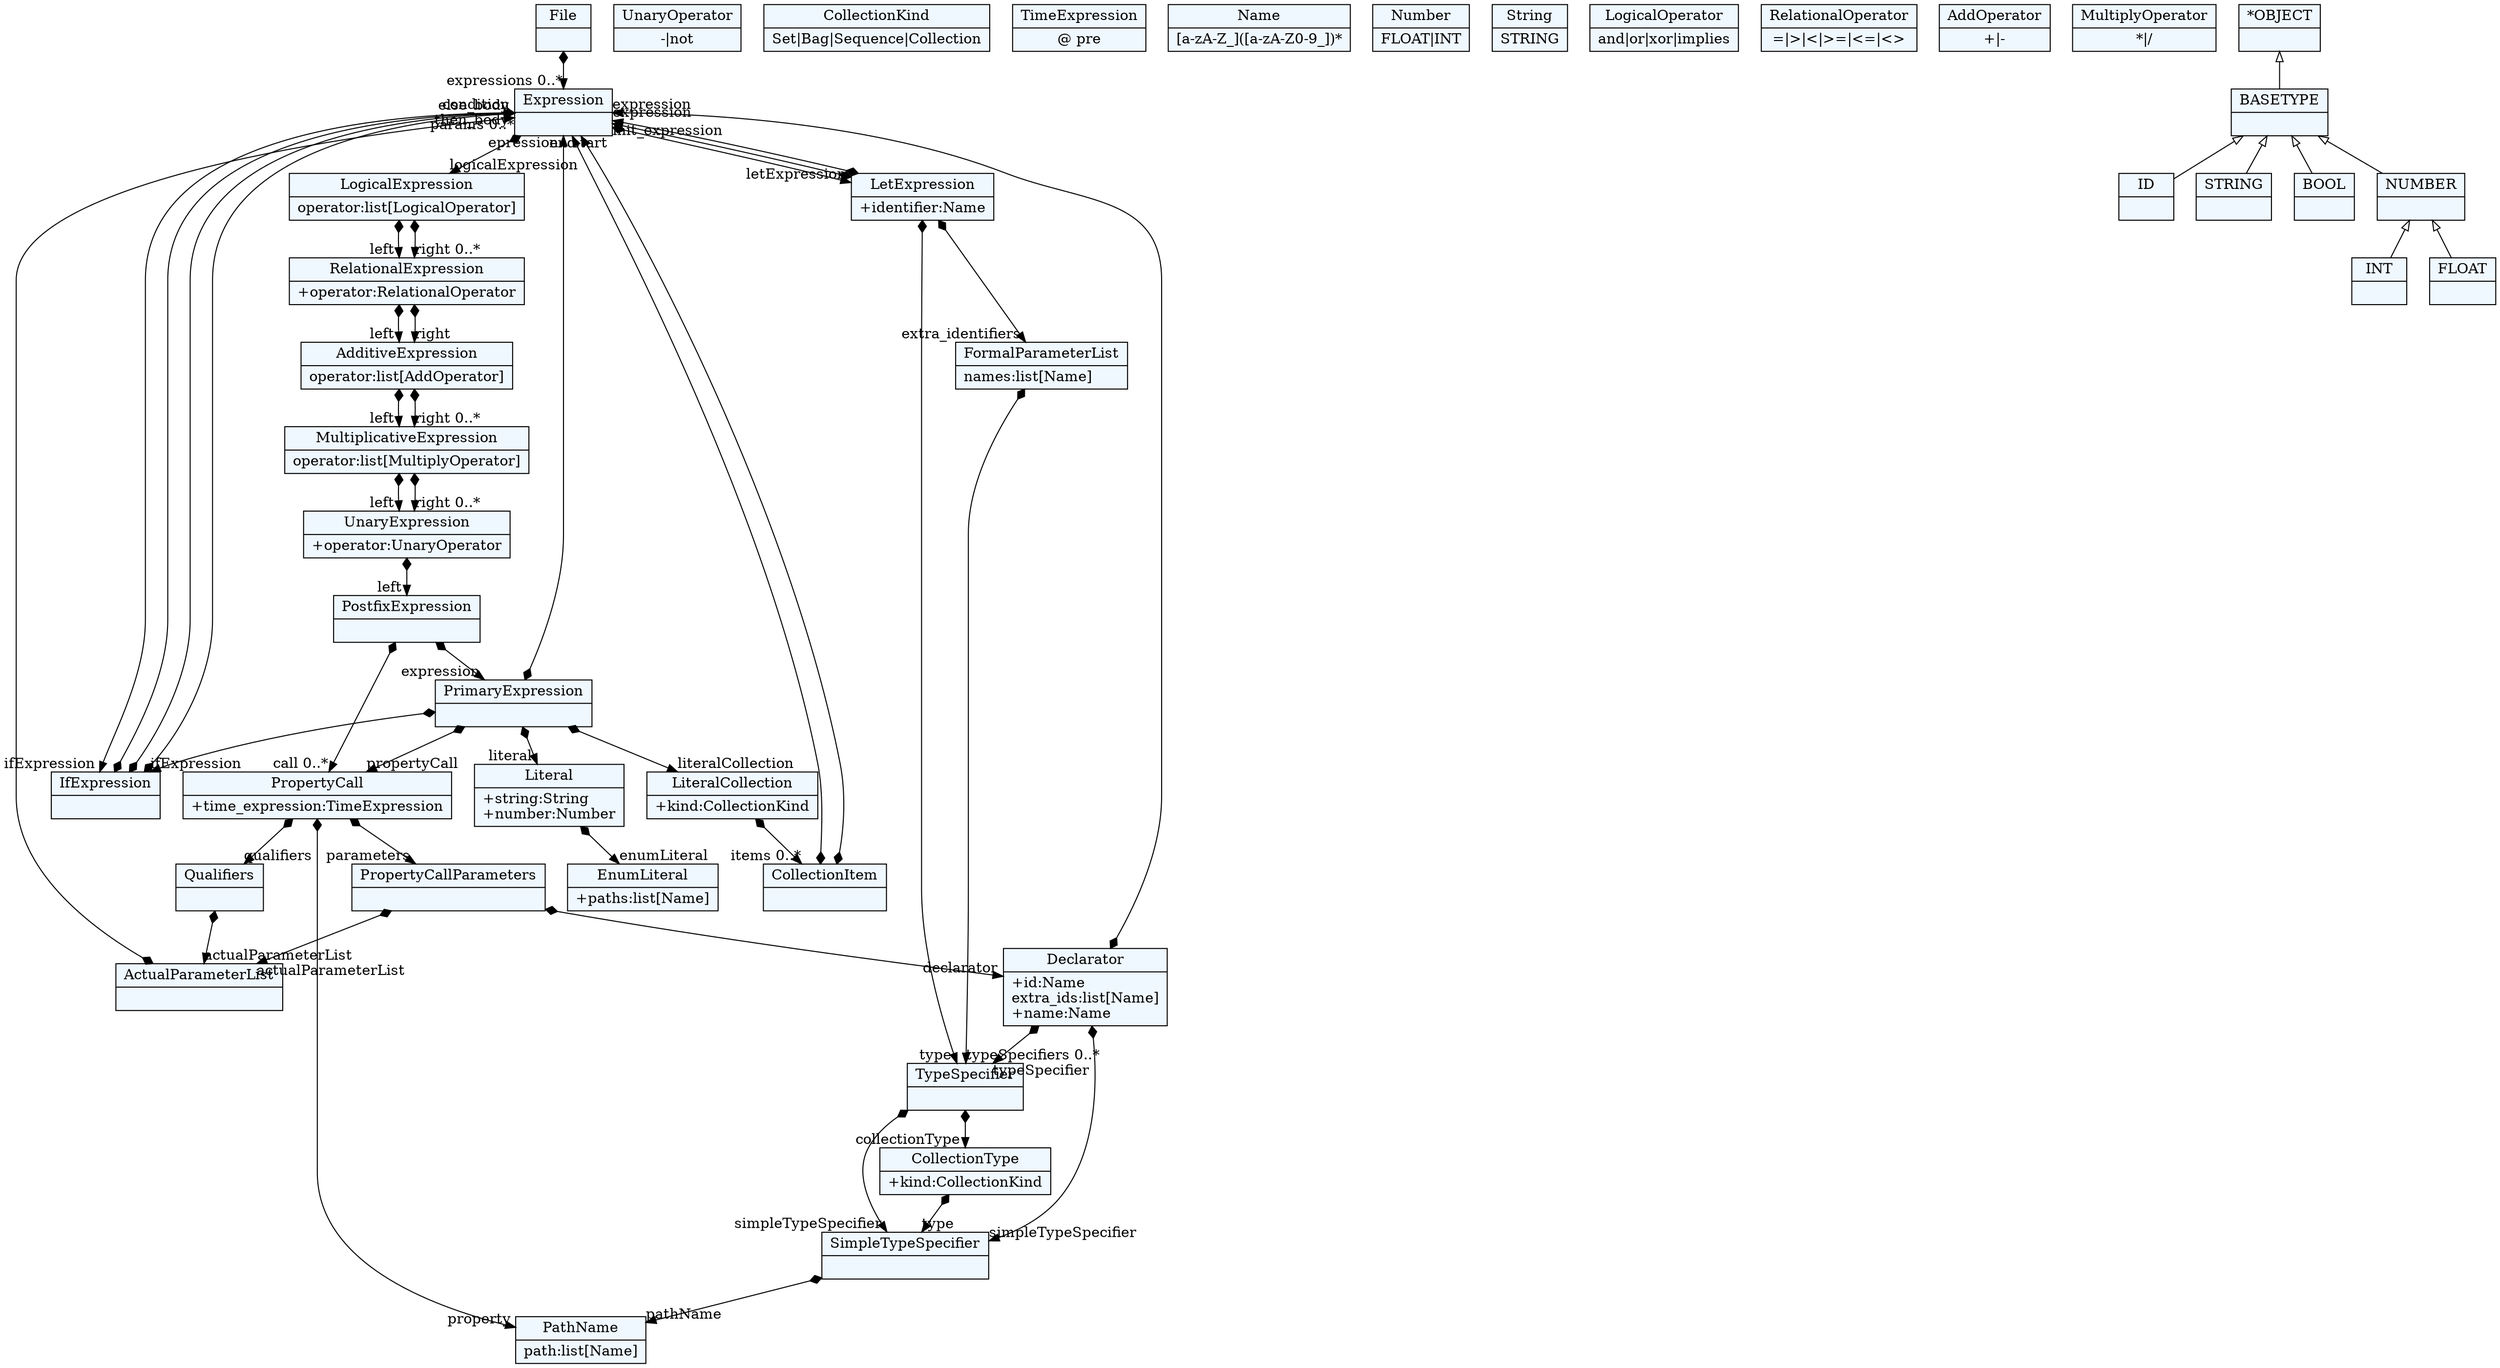 
    digraph xtext {
    fontname = "Bitstream Vera Sans"
    fontsize = 8
    node[
        shape=record,
        style=filled,
        fillcolor=aliceblue
    ]
    nodesep = 0.3
    edge[dir=black,arrowtail=empty]


48098112 -> 48134976[arrowtail=diamond, dir=both, headlabel="expressions 0..*"]
48098112[ label="{File|}"]

48134976 -> 50552880[arrowtail=diamond, dir=both, headlabel="ifExpression "]
48134976 -> 50553352[arrowtail=diamond, dir=both, headlabel="letExpression "]
48134976 -> 50554768[arrowtail=diamond, dir=both, headlabel="logicalExpression "]
48134976[ label="{Expression|}"]

50553352 -> 50740504[arrowtail=diamond, dir=both, headlabel="extra_identifiers "]
50553352 -> 50586120[arrowtail=diamond, dir=both, headlabel="type "]
50553352 -> 48134976[arrowtail=diamond, dir=both, headlabel="init_expression "]
50553352 -> 48134976[arrowtail=diamond, dir=both, headlabel="expression "]
50553352[ label="{LetExpression|+identifier:Name\l}"]

50552880 -> 48134976[arrowtail=diamond, dir=both, headlabel="condition "]
50552880 -> 48134976[arrowtail=diamond, dir=both, headlabel="then_body "]
50552880 -> 48134976[arrowtail=diamond, dir=both, headlabel="else_body "]
50552880[ label="{IfExpression|}"]

50554768 -> 50556184[arrowtail=diamond, dir=both, headlabel="left "]
50554768 -> 50556184[arrowtail=diamond, dir=both, headlabel="right 0..*"]
50554768[ label="{LogicalExpression|operator:list[LogicalOperator]\l}"]

50556184 -> 50586592[arrowtail=diamond, dir=both, headlabel="left "]
50556184 -> 50586592[arrowtail=diamond, dir=both, headlabel="right "]
50556184[ label="{RelationalExpression|+operator:RelationalOperator\l}"]

50586592 -> 50588008[arrowtail=diamond, dir=both, headlabel="left "]
50586592 -> 50588008[arrowtail=diamond, dir=both, headlabel="right 0..*"]
50586592[ label="{AdditiveExpression|operator:list[AddOperator]\l}"]

50588008 -> 50589744[arrowtail=diamond, dir=both, headlabel="left "]
50588008 -> 50589744[arrowtail=diamond, dir=both, headlabel="right 0..*"]
50588008[ label="{MultiplicativeExpression|operator:list[MultiplyOperator]\l}"]

50589744 -> 50591160[arrowtail=diamond, dir=both, headlabel="left "]
50589744[ label="{UnaryExpression|+operator:UnaryOperator\l}"]

50591160 -> 50592576[arrowtail=diamond, dir=both, headlabel="expression "]
50591160 -> 50611640[arrowtail=diamond, dir=both, headlabel="call 0..*"]
50591160[ label="{PostfixExpression|}"]

50592576 -> 50612112[arrowtail=diamond, dir=both, headlabel="literalCollection "]
50592576 -> 50656224[arrowtail=diamond, dir=both, headlabel="literal "]
50592576 -> 50611640[arrowtail=diamond, dir=both, headlabel="propertyCall "]
50592576 -> 48134976[arrowtail=diamond, dir=both, headlabel="epression "]
50592576 -> 50552880[arrowtail=diamond, dir=both, headlabel="ifExpression "]
50592576[ label="{PrimaryExpression|}"]

50739088[ label="{UnaryOperator|-\|not}"]

50612112 -> 50555712[arrowtail=diamond, dir=both, headlabel="items 0..*"]
50612112[ label="{LiteralCollection|+kind:CollectionKind\l}"]

50720816[ label="{CollectionKind|Set\|Bag\|Sequence\|Collection}"]

50555712 -> 48134976[arrowtail=diamond, dir=both, headlabel="start "]
50555712 -> 48134976[arrowtail=diamond, dir=both, headlabel="end "]
50555712[ label="{CollectionItem|}"]

50611640 -> 50639368[arrowtail=diamond, dir=both, headlabel="property "]
50611640 -> 50613056[arrowtail=diamond, dir=both, headlabel="qualifiers "]
50611640 -> 50668984[arrowtail=diamond, dir=both, headlabel="parameters "]
50611640[ label="{PropertyCall|+time_expression:TimeExpression\l}"]

50613056 -> 50642200[arrowtail=diamond, dir=both, headlabel="actualParameterList "]
50613056[ label="{Qualifiers|}"]

50639368[ label="{PathName|path:list[Name]\l}"]

50640784[ label="{TimeExpression|@ pre}"]

50642200 -> 48134976[arrowtail=diamond, dir=both, headlabel="params 0..*"]
50642200[ label="{ActualParameterList|}"]

50656224 -> 50657640[arrowtail=diamond, dir=both, headlabel="enumLiteral "]
50656224[ label="{Literal|+string:String\l+number:Number\l}"]

50657640[ label="{EnumLiteral|+paths:list[Name]\l}"]

50667568[ label="{Name|[a-zA-Z_]([a-zA-Z0-9_])*}"]

50669456[ label="{Number|FLOAT\|INT}"]

50670872[ label="{String|STRING}"]

50668984 -> 50655752[arrowtail=diamond, dir=both, headlabel="declarator "]
50668984 -> 50642200[arrowtail=diamond, dir=both, headlabel="actualParameterList "]
50668984[ label="{PropertyCallParameters|}"]

50655752 -> 50638896[arrowtail=diamond, dir=both, headlabel="simpleTypeSpecifier "]
50655752 -> 50586120[arrowtail=diamond, dir=both, headlabel="typeSpecifier "]
50655752 -> 48134976[arrowtail=diamond, dir=both, headlabel="expression "]
50655752[ label="{Declarator|+id:Name\lextra_ids:list[Name]\l+name:Name\l}"]

50638896 -> 50639368[arrowtail=diamond, dir=both, headlabel="pathName "]
50638896[ label="{SimpleTypeSpecifier|}"]

50586120 -> 50638896[arrowtail=diamond, dir=both, headlabel="simpleTypeSpecifier "]
50586120 -> 50684896[arrowtail=diamond, dir=both, headlabel="collectionType "]
50586120[ label="{TypeSpecifier|}"]

50684896 -> 50638896[arrowtail=diamond, dir=both, headlabel="type "]
50684896[ label="{CollectionType|+kind:CollectionKind\l}"]

50686312[ label="{LogicalOperator|and\|or\|xor\|implies}"]

50722232[ label="{RelationalOperator|=\|\>\|\<\|\>=\|\<=\|\<\>}"]

50723648[ label="{AddOperator|+\|-}"]

50737672[ label="{MultiplyOperator|*\|/}"]

50740504 -> 50586120[arrowtail=diamond, dir=both, headlabel="typeSpecifiers 0..*"]
50740504[ label="{FormalParameterList|names:list[Name]\l}"]

48080312[ label="{ID|}"]

48081728[ label="{STRING|}"]

48095752[ label="{BOOL|}"]

48079840[ label="{INT|}"]

48097168[ label="{FLOAT|}"]

48098584[ label="{NUMBER|}"]
48098584 -> 48097168 [dir=back]
48098584 -> 48079840 [dir=back]

48104416[ label="{BASETYPE|}"]
48104416 -> 48098584 [dir=back]
48104416 -> 48095752 [dir=back]
48104416 -> 48080312 [dir=back]
48104416 -> 48081728 [dir=back]

48105832[ label="{*OBJECT|}"]
48105832 -> 48104416 [dir=back]


}
